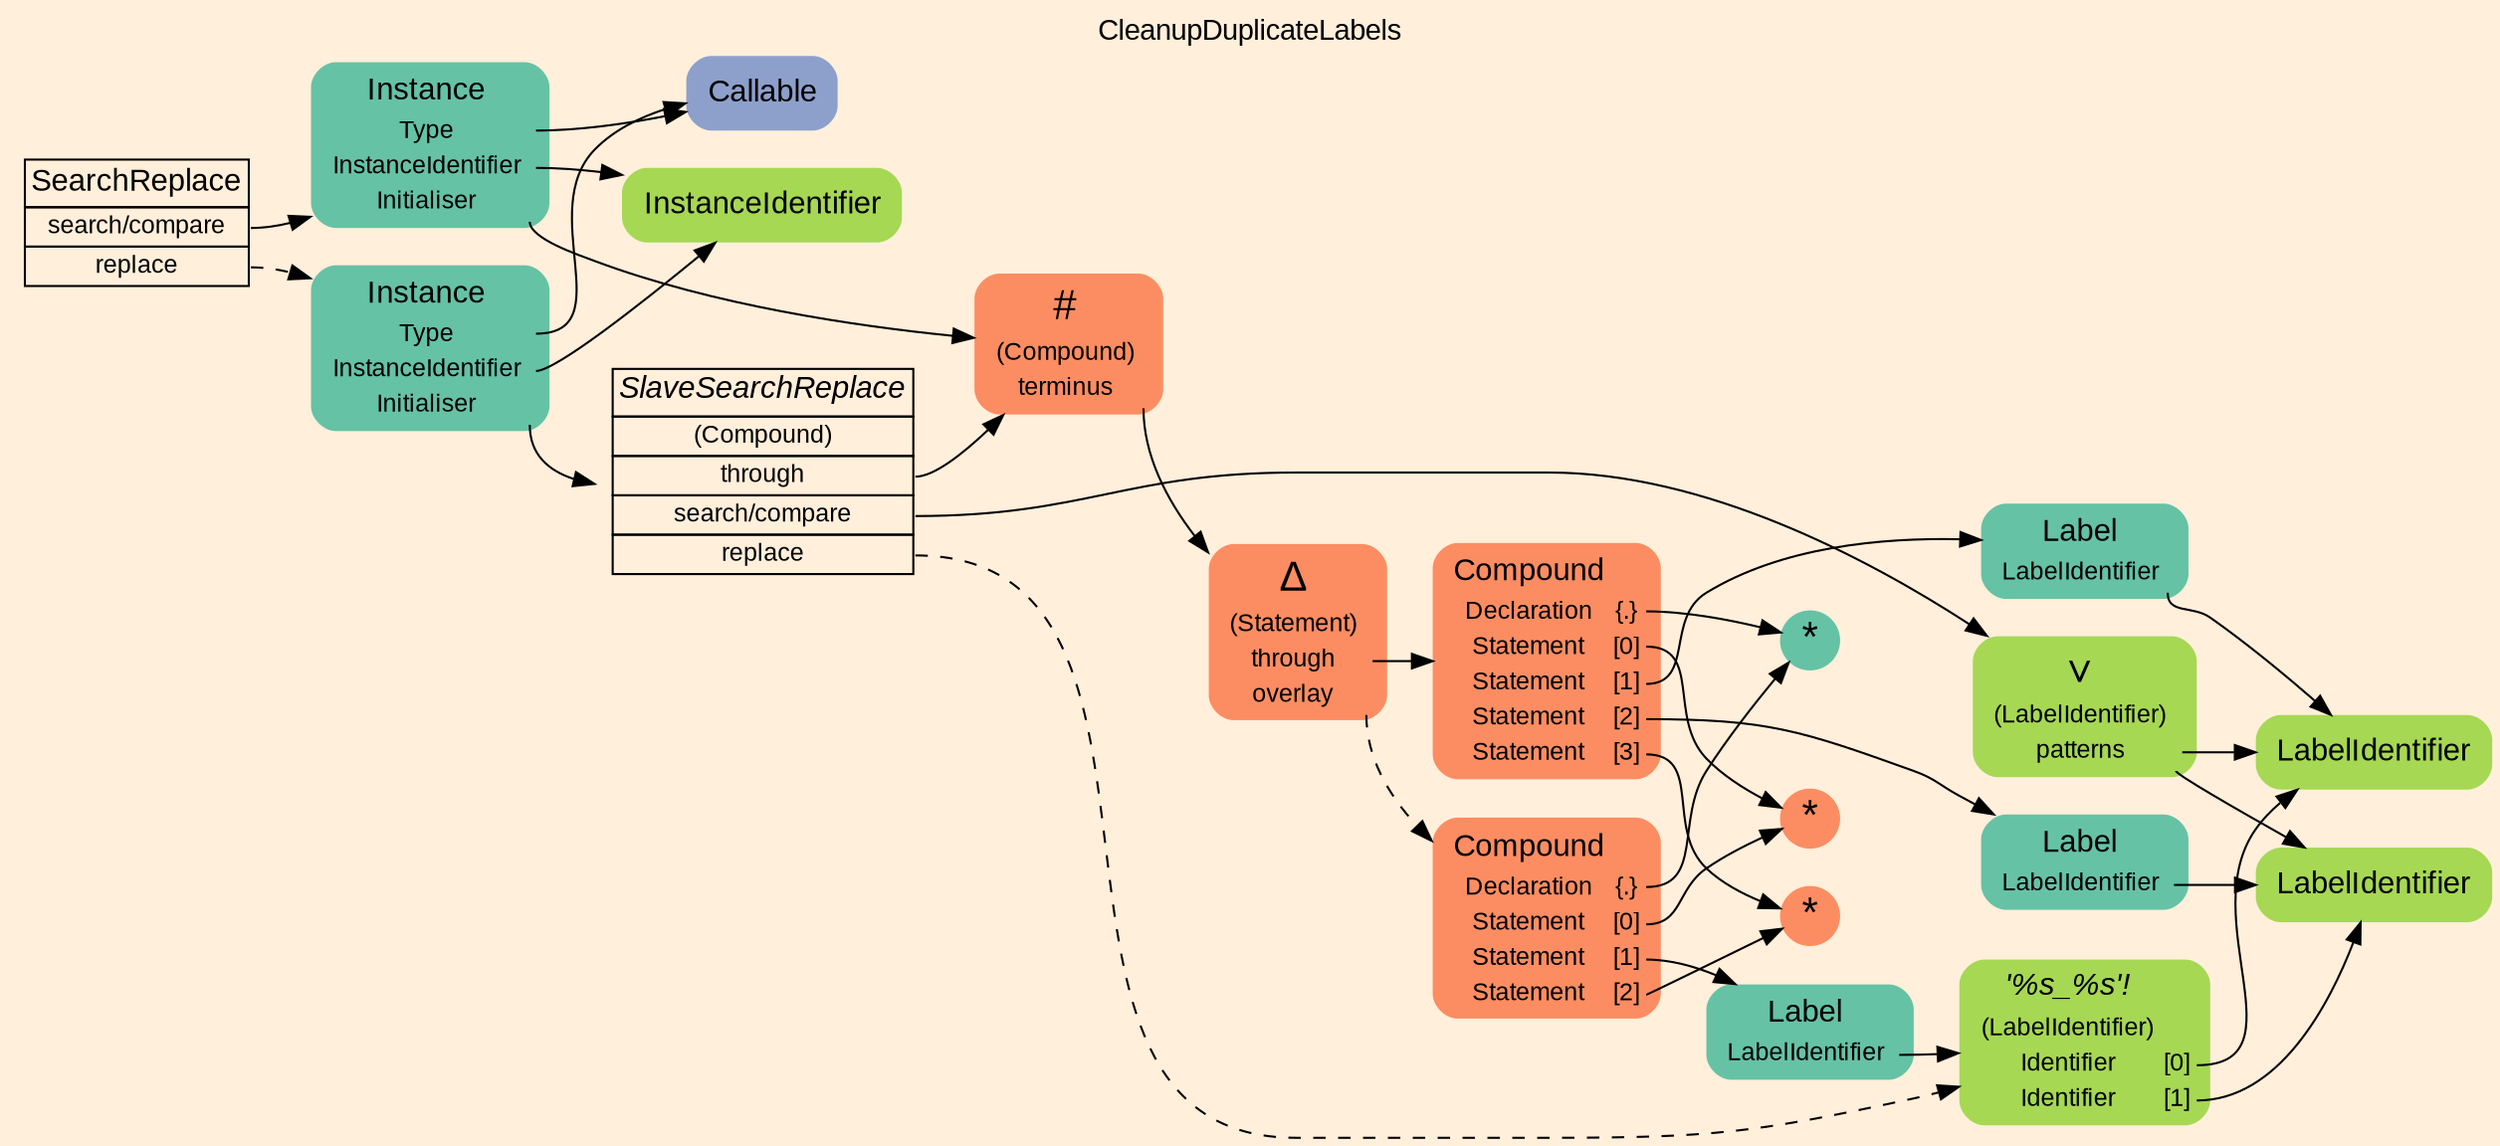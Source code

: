 digraph "CleanupDuplicateLabels" {
label = "CleanupDuplicateLabels"
labelloc = t
graph [
    rankdir = "LR"
    ranksep = 0.3
    bgcolor = antiquewhite1
    color = black
    fontcolor = black
    fontname = "Arial"
];
node [
    fontname = "Arial"
];
edge [
    fontname = "Arial"
];

// -------------------- transformation figure --------------------
// -------- block CR#B-978 ----------
"CR#B-978" [
    fillcolor = antiquewhite1
    fontsize = "12"
    fontcolor = grey40
    shape = "plaintext"
    label = <<TABLE BORDER="0" CELLBORDER="1" CELLSPACING="0">
     <TR><TD><FONT COLOR="black" POINT-SIZE="15">SearchReplace</FONT></TD></TR>
     <TR><TD PORT="port0"><FONT COLOR="black" POINT-SIZE="12">search/compare</FONT></TD></TR>
     <TR><TD PORT="port1"><FONT COLOR="black" POINT-SIZE="12">replace</FONT></TD></TR>
    </TABLE>>
    style = "filled"
    color = black
];

// -------- block #B-959 ----------
"#B-959" [
    fillcolor = "/set28/1"
    fontsize = "12"
    fontcolor = grey40
    shape = "plaintext"
    label = <<TABLE BORDER="0" CELLBORDER="0" CELLSPACING="0">
     <TR><TD><FONT COLOR="black" POINT-SIZE="15">Instance</FONT></TD></TR>
     <TR><TD><FONT COLOR="black" POINT-SIZE="12">Type</FONT></TD><TD PORT="port0"></TD></TR>
     <TR><TD><FONT COLOR="black" POINT-SIZE="12">InstanceIdentifier</FONT></TD><TD PORT="port1"></TD></TR>
     <TR><TD><FONT COLOR="black" POINT-SIZE="12">Initialiser</FONT></TD><TD PORT="port2"></TD></TR>
    </TABLE>>
    style = "rounded,filled"
];

// -------- block #B-976 ----------
"#B-976" [
    fillcolor = "/set28/3"
    fontsize = "12"
    fontcolor = grey40
    shape = "plaintext"
    label = <<TABLE BORDER="0" CELLBORDER="0" CELLSPACING="0">
     <TR><TD><FONT COLOR="black" POINT-SIZE="15">Callable</FONT></TD></TR>
    </TABLE>>
    style = "rounded,filled"
];

// -------- block #B-975 ----------
"#B-975" [
    fillcolor = "/set28/5"
    fontsize = "12"
    fontcolor = grey40
    shape = "plaintext"
    label = <<TABLE BORDER="0" CELLBORDER="0" CELLSPACING="0">
     <TR><TD><FONT COLOR="black" POINT-SIZE="15">InstanceIdentifier</FONT></TD></TR>
    </TABLE>>
    style = "rounded,filled"
];

// -------- block #B-961 ----------
"#B-961" [
    fillcolor = "/set28/2"
    fontsize = "12"
    fontcolor = grey40
    shape = "plaintext"
    label = <<TABLE BORDER="0" CELLBORDER="0" CELLSPACING="0">
     <TR><TD><FONT COLOR="black" POINT-SIZE="20">#</FONT></TD></TR>
     <TR><TD><FONT COLOR="black" POINT-SIZE="12">(Compound)</FONT></TD><TD PORT="port0"></TD></TR>
     <TR><TD><FONT COLOR="black" POINT-SIZE="12">terminus</FONT></TD><TD PORT="port1"></TD></TR>
    </TABLE>>
    style = "rounded,filled"
];

// -------- block #B-962 ----------
"#B-962" [
    fillcolor = "/set28/2"
    fontsize = "12"
    fontcolor = grey40
    shape = "plaintext"
    label = <<TABLE BORDER="0" CELLBORDER="0" CELLSPACING="0">
     <TR><TD><FONT COLOR="black" POINT-SIZE="20">Δ</FONT></TD></TR>
     <TR><TD><FONT COLOR="black" POINT-SIZE="12">(Statement)</FONT></TD><TD PORT="port0"></TD></TR>
     <TR><TD><FONT COLOR="black" POINT-SIZE="12">through</FONT></TD><TD PORT="port1"></TD></TR>
     <TR><TD><FONT COLOR="black" POINT-SIZE="12">overlay</FONT></TD><TD PORT="port2"></TD></TR>
    </TABLE>>
    style = "rounded,filled"
];

// -------- block #B-963 ----------
"#B-963" [
    fillcolor = "/set28/2"
    fontsize = "12"
    fontcolor = grey40
    shape = "plaintext"
    label = <<TABLE BORDER="0" CELLBORDER="0" CELLSPACING="0">
     <TR><TD><FONT COLOR="black" POINT-SIZE="15">Compound</FONT></TD></TR>
     <TR><TD><FONT COLOR="black" POINT-SIZE="12">Declaration</FONT></TD><TD PORT="port0"><FONT COLOR="black" POINT-SIZE="12">{.}</FONT></TD></TR>
     <TR><TD><FONT COLOR="black" POINT-SIZE="12">Statement</FONT></TD><TD PORT="port1"><FONT COLOR="black" POINT-SIZE="12">[0]</FONT></TD></TR>
     <TR><TD><FONT COLOR="black" POINT-SIZE="12">Statement</FONT></TD><TD PORT="port2"><FONT COLOR="black" POINT-SIZE="12">[1]</FONT></TD></TR>
     <TR><TD><FONT COLOR="black" POINT-SIZE="12">Statement</FONT></TD><TD PORT="port3"><FONT COLOR="black" POINT-SIZE="12">[2]</FONT></TD></TR>
     <TR><TD><FONT COLOR="black" POINT-SIZE="12">Statement</FONT></TD><TD PORT="port4"><FONT COLOR="black" POINT-SIZE="12">[3]</FONT></TD></TR>
    </TABLE>>
    style = "rounded,filled"
];

// -------- block #B-968 ----------
"#B-968" [
    fillcolor = "/set28/1"
    fontsize = "12"
    fontcolor = grey40
    shape = "circle"
    label = <<FONT COLOR="black" POINT-SIZE="20">*</FONT>>
    style = "filled"
    penwidth = 0.0
    fixedsize = true
    width = 0.4
    height = 0.4
];

// -------- block #B-969 ----------
"#B-969" [
    fillcolor = "/set28/2"
    fontsize = "12"
    fontcolor = grey40
    shape = "circle"
    label = <<FONT COLOR="black" POINT-SIZE="20">*</FONT>>
    style = "filled"
    penwidth = 0.0
    fixedsize = true
    width = 0.4
    height = 0.4
];

// -------- block #B-965 ----------
"#B-965" [
    fillcolor = "/set28/1"
    fontsize = "12"
    fontcolor = grey40
    shape = "plaintext"
    label = <<TABLE BORDER="0" CELLBORDER="0" CELLSPACING="0">
     <TR><TD><FONT COLOR="black" POINT-SIZE="15">Label</FONT></TD></TR>
     <TR><TD><FONT COLOR="black" POINT-SIZE="12">LabelIdentifier</FONT></TD><TD PORT="port0"></TD></TR>
    </TABLE>>
    style = "rounded,filled"
];

// -------- block #B-971 ----------
"#B-971" [
    fillcolor = "/set28/5"
    fontsize = "12"
    fontcolor = grey40
    shape = "plaintext"
    label = <<TABLE BORDER="0" CELLBORDER="0" CELLSPACING="0">
     <TR><TD><FONT COLOR="black" POINT-SIZE="15">LabelIdentifier</FONT></TD></TR>
    </TABLE>>
    style = "rounded,filled"
];

// -------- block #B-966 ----------
"#B-966" [
    fillcolor = "/set28/1"
    fontsize = "12"
    fontcolor = grey40
    shape = "plaintext"
    label = <<TABLE BORDER="0" CELLBORDER="0" CELLSPACING="0">
     <TR><TD><FONT COLOR="black" POINT-SIZE="15">Label</FONT></TD></TR>
     <TR><TD><FONT COLOR="black" POINT-SIZE="12">LabelIdentifier</FONT></TD><TD PORT="port0"></TD></TR>
    </TABLE>>
    style = "rounded,filled"
];

// -------- block #B-972 ----------
"#B-972" [
    fillcolor = "/set28/5"
    fontsize = "12"
    fontcolor = grey40
    shape = "plaintext"
    label = <<TABLE BORDER="0" CELLBORDER="0" CELLSPACING="0">
     <TR><TD><FONT COLOR="black" POINT-SIZE="15">LabelIdentifier</FONT></TD></TR>
    </TABLE>>
    style = "rounded,filled"
];

// -------- block #B-970 ----------
"#B-970" [
    fillcolor = "/set28/2"
    fontsize = "12"
    fontcolor = grey40
    shape = "circle"
    label = <<FONT COLOR="black" POINT-SIZE="20">*</FONT>>
    style = "filled"
    penwidth = 0.0
    fixedsize = true
    width = 0.4
    height = 0.4
];

// -------- block #B-964 ----------
"#B-964" [
    fillcolor = "/set28/2"
    fontsize = "12"
    fontcolor = grey40
    shape = "plaintext"
    label = <<TABLE BORDER="0" CELLBORDER="0" CELLSPACING="0">
     <TR><TD><FONT COLOR="black" POINT-SIZE="15">Compound</FONT></TD></TR>
     <TR><TD><FONT COLOR="black" POINT-SIZE="12">Declaration</FONT></TD><TD PORT="port0"><FONT COLOR="black" POINT-SIZE="12">{.}</FONT></TD></TR>
     <TR><TD><FONT COLOR="black" POINT-SIZE="12">Statement</FONT></TD><TD PORT="port1"><FONT COLOR="black" POINT-SIZE="12">[0]</FONT></TD></TR>
     <TR><TD><FONT COLOR="black" POINT-SIZE="12">Statement</FONT></TD><TD PORT="port2"><FONT COLOR="black" POINT-SIZE="12">[1]</FONT></TD></TR>
     <TR><TD><FONT COLOR="black" POINT-SIZE="12">Statement</FONT></TD><TD PORT="port3"><FONT COLOR="black" POINT-SIZE="12">[2]</FONT></TD></TR>
    </TABLE>>
    style = "rounded,filled"
];

// -------- block #B-967 ----------
"#B-967" [
    fillcolor = "/set28/1"
    fontsize = "12"
    fontcolor = grey40
    shape = "plaintext"
    label = <<TABLE BORDER="0" CELLBORDER="0" CELLSPACING="0">
     <TR><TD><FONT COLOR="black" POINT-SIZE="15">Label</FONT></TD></TR>
     <TR><TD><FONT COLOR="black" POINT-SIZE="12">LabelIdentifier</FONT></TD><TD PORT="port0"></TD></TR>
    </TABLE>>
    style = "rounded,filled"
];

// -------- block #B-973 ----------
"#B-973" [
    fillcolor = "/set28/5"
    fontsize = "12"
    fontcolor = grey40
    shape = "plaintext"
    label = <<TABLE BORDER="0" CELLBORDER="0" CELLSPACING="0">
     <TR><TD><FONT COLOR="black" POINT-SIZE="15"><I>'%s_%s'!</I></FONT></TD></TR>
     <TR><TD><FONT COLOR="black" POINT-SIZE="12">(LabelIdentifier)</FONT></TD><TD PORT="port0"></TD></TR>
     <TR><TD><FONT COLOR="black" POINT-SIZE="12">Identifier</FONT></TD><TD PORT="port1"><FONT COLOR="black" POINT-SIZE="12">[0]</FONT></TD></TR>
     <TR><TD><FONT COLOR="black" POINT-SIZE="12">Identifier</FONT></TD><TD PORT="port2"><FONT COLOR="black" POINT-SIZE="12">[1]</FONT></TD></TR>
    </TABLE>>
    style = "rounded,filled"
];

// -------- block #B-960 ----------
"#B-960" [
    fillcolor = "/set28/1"
    fontsize = "12"
    fontcolor = grey40
    shape = "plaintext"
    label = <<TABLE BORDER="0" CELLBORDER="0" CELLSPACING="0">
     <TR><TD><FONT COLOR="black" POINT-SIZE="15">Instance</FONT></TD></TR>
     <TR><TD><FONT COLOR="black" POINT-SIZE="12">Type</FONT></TD><TD PORT="port0"></TD></TR>
     <TR><TD><FONT COLOR="black" POINT-SIZE="12">InstanceIdentifier</FONT></TD><TD PORT="port1"></TD></TR>
     <TR><TD><FONT COLOR="black" POINT-SIZE="12">Initialiser</FONT></TD><TD PORT="port2"></TD></TR>
    </TABLE>>
    style = "rounded,filled"
];

// -------- block #B-977 ----------
"#B-977" [
    fillcolor = antiquewhite1
    fontsize = "12"
    fontcolor = grey40
    shape = "plaintext"
    label = <<TABLE BORDER="0" CELLBORDER="1" CELLSPACING="0">
     <TR><TD><FONT COLOR="black" POINT-SIZE="15"><I>SlaveSearchReplace</I></FONT></TD></TR>
     <TR><TD PORT="port0"><FONT COLOR="black" POINT-SIZE="12">(Compound)</FONT></TD></TR>
     <TR><TD PORT="port1"><FONT COLOR="black" POINT-SIZE="12">through</FONT></TD></TR>
     <TR><TD PORT="port2"><FONT COLOR="black" POINT-SIZE="12">search/compare</FONT></TD></TR>
     <TR><TD PORT="port3"><FONT COLOR="black" POINT-SIZE="12">replace</FONT></TD></TR>
    </TABLE>>
    style = "filled"
    color = black
];

// -------- block #B-974 ----------
"#B-974" [
    fillcolor = "/set28/5"
    fontsize = "12"
    fontcolor = grey40
    shape = "plaintext"
    label = <<TABLE BORDER="0" CELLBORDER="0" CELLSPACING="0">
     <TR><TD><FONT COLOR="black" POINT-SIZE="20">∨</FONT></TD></TR>
     <TR><TD><FONT COLOR="black" POINT-SIZE="12">(LabelIdentifier)</FONT></TD><TD PORT="port0"></TD></TR>
     <TR><TD><FONT COLOR="black" POINT-SIZE="12">patterns</FONT></TD><TD PORT="port1"></TD></TR>
    </TABLE>>
    style = "rounded,filled"
];

"CR#B-978":port0 -> "#B-959" [
    color = black
    fontcolor = black
];

"CR#B-978":port1 -> "#B-960" [
    style="dashed"
    color = black
    fontcolor = black
];

"#B-959":port0 -> "#B-976" [
    color = black
    fontcolor = black
];

"#B-959":port1 -> "#B-975" [
    color = black
    fontcolor = black
];

"#B-959":port2 -> "#B-961" [
    color = black
    fontcolor = black
];

"#B-961":port1 -> "#B-962" [
    color = black
    fontcolor = black
];

"#B-962":port1 -> "#B-963" [
    color = black
    fontcolor = black
];

"#B-962":port2 -> "#B-964" [
    style="dashed"
    color = black
    fontcolor = black
];

"#B-963":port0 -> "#B-968" [
    color = black
    fontcolor = black
];

"#B-963":port1 -> "#B-969" [
    color = black
    fontcolor = black
];

"#B-963":port2 -> "#B-965" [
    color = black
    fontcolor = black
];

"#B-963":port3 -> "#B-966" [
    color = black
    fontcolor = black
];

"#B-963":port4 -> "#B-970" [
    color = black
    fontcolor = black
];

"#B-965":port0 -> "#B-971" [
    color = black
    fontcolor = black
];

"#B-966":port0 -> "#B-972" [
    color = black
    fontcolor = black
];

"#B-964":port0 -> "#B-968" [
    color = black
    fontcolor = black
];

"#B-964":port1 -> "#B-969" [
    color = black
    fontcolor = black
];

"#B-964":port2 -> "#B-967" [
    color = black
    fontcolor = black
];

"#B-964":port3 -> "#B-970" [
    color = black
    fontcolor = black
];

"#B-967":port0 -> "#B-973" [
    color = black
    fontcolor = black
];

"#B-973":port1 -> "#B-971" [
    color = black
    fontcolor = black
];

"#B-973":port2 -> "#B-972" [
    color = black
    fontcolor = black
];

"#B-960":port0 -> "#B-976" [
    color = black
    fontcolor = black
];

"#B-960":port1 -> "#B-975" [
    color = black
    fontcolor = black
];

"#B-960":port2 -> "#B-977" [
    color = black
    fontcolor = black
];

"#B-977":port1 -> "#B-961" [
    color = black
    fontcolor = black
];

"#B-977":port2 -> "#B-974" [
    color = black
    fontcolor = black
];

"#B-977":port3 -> "#B-973" [
    style="dashed"
    color = black
    fontcolor = black
];

"#B-974":port1 -> "#B-971" [
    color = black
    fontcolor = black
];

"#B-974":port1 -> "#B-972" [
    color = black
    fontcolor = black
];


}
